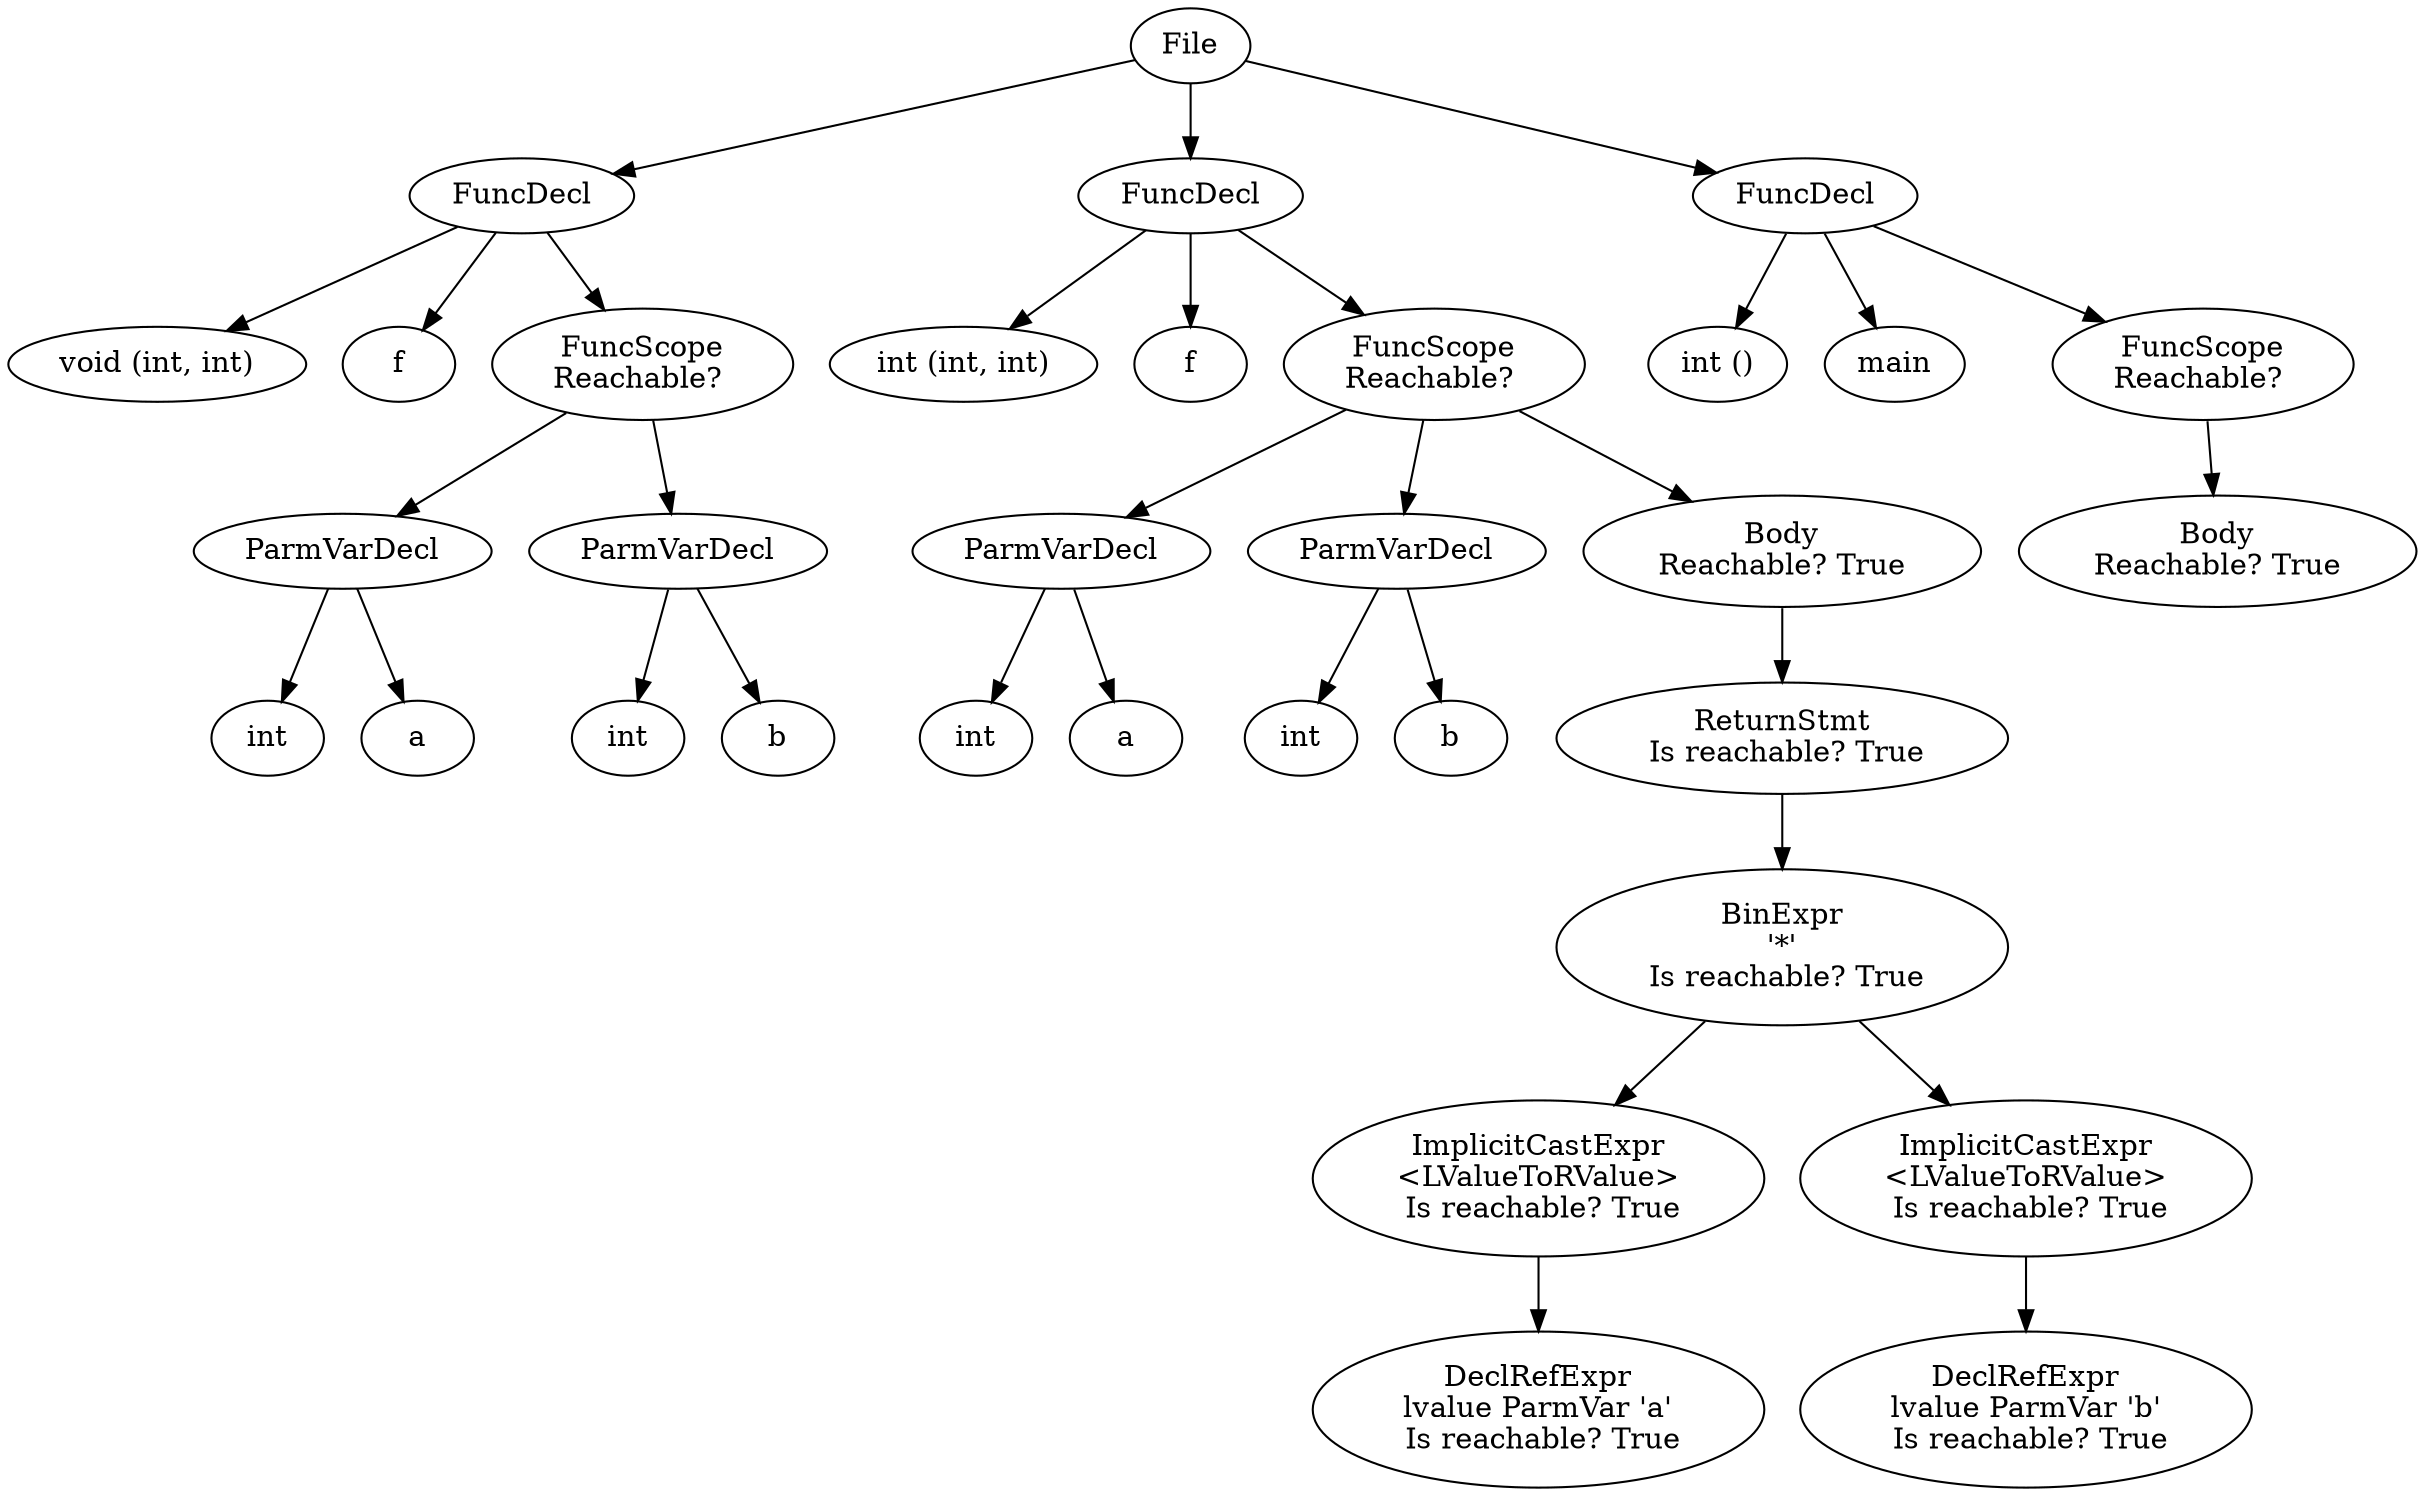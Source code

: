 digraph {n0 [label="File"];
n1 [label="FuncDecl"];
n2 [label="void (int, int)"];
n3 [label="f"];
n4 [label="FuncScope
Reachable? "];
n6 [label="ParmVarDecl"];
n7 [label="int"];
n8 [label="a"];
n10 [label="ParmVarDecl"];
n11 [label="int"];
n12 [label="b"];
n14 [label="FuncDecl"];
n15 [label="int (int, int)"];
n16 [label="f"];
n17 [label="FuncScope
Reachable? "];
n19 [label="ParmVarDecl"];
n20 [label="int"];
n21 [label="a"];
n23 [label="ParmVarDecl"];
n24 [label="int"];
n25 [label="b"];
n27 [label="Body
Reachable? True"];
n29 [label="ReturnStmt
 Is reachable? True"];
n30 [label="BinExpr
'*'
 Is reachable? True"];
n31 [label="ImplicitCastExpr
<LValueToRValue>
 Is reachable? True"];
n32 [label="DeclRefExpr
lvalue ParmVar 'a'
 Is reachable? True"];
n33 [label="ImplicitCastExpr
<LValueToRValue>
 Is reachable? True"];
n34 [label="DeclRefExpr
lvalue ParmVar 'b'
 Is reachable? True"];
n35 [label="FuncDecl"];
n36 [label="int ()"];
n37 [label="main"];
n38 [label="FuncScope
Reachable? "];
n40 [label="Body
Reachable? True"];
n0 -> n1
n1 -> n2
n1 -> n3
n1 -> n4
n4 -> n6
n6 -> n7
n6 -> n8
n4 -> n10
n10 -> n11
n10 -> n12
n0 -> n14
n14 -> n15
n14 -> n16
n14 -> n17
n17 -> n19
n19 -> n20
n19 -> n21
n17 -> n23
n23 -> n24
n23 -> n25
n17 -> n27
n27 -> n29
n29 -> n30
n30 -> n31
n31 -> n32
n30 -> n33
n33 -> n34
n0 -> n35
n35 -> n36
n35 -> n37
n35 -> n38
n38 -> n40
}